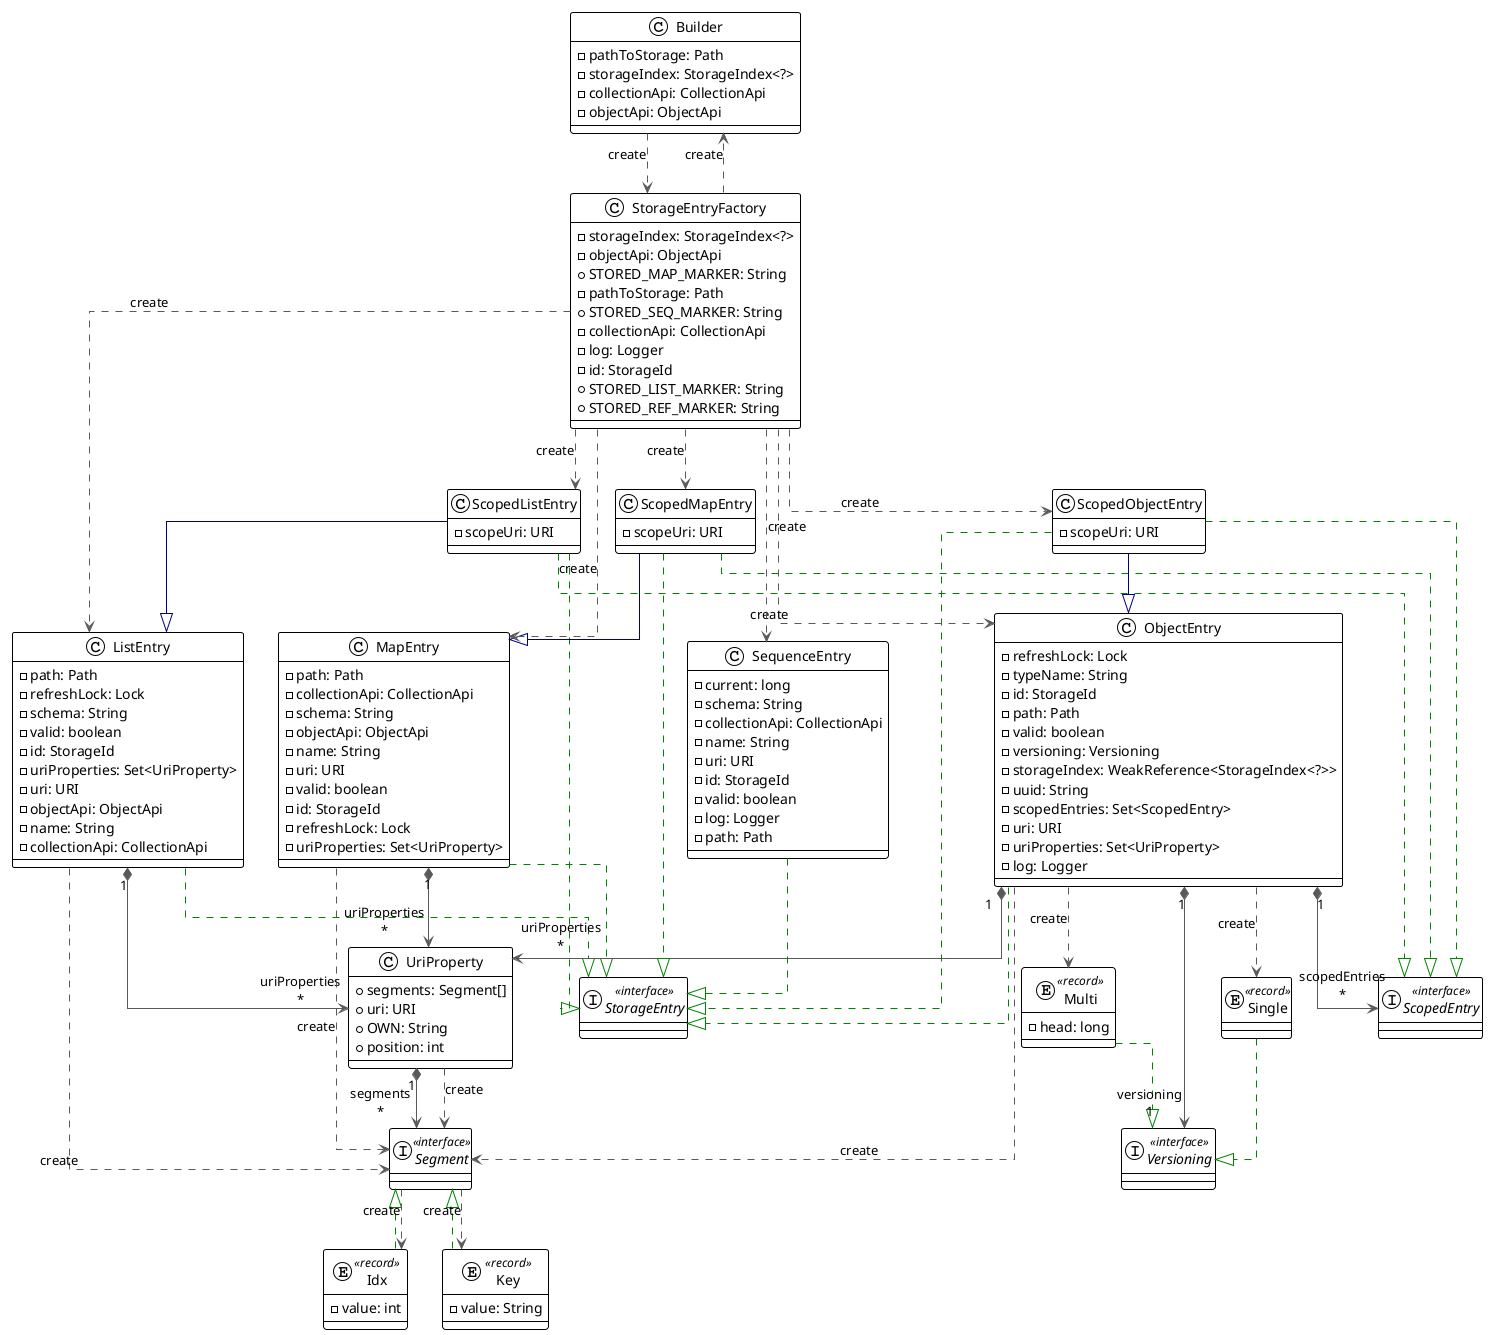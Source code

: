 @startuml

!theme plain
top to bottom direction
skinparam linetype ortho

class Builder {
  - pathToStorage: Path
  - storageIndex: StorageIndex<?>
  - collectionApi: CollectionApi
  - objectApi: ObjectApi
}
entity Idx << record >> {
  - value: int
}
entity Key << record >> {
  - value: String
}
class ListEntry {
  - path: Path
  - refreshLock: Lock
  - schema: String
  - valid: boolean
  - id: StorageId
  - uriProperties: Set<UriProperty>
  - uri: URI
  - objectApi: ObjectApi
  - name: String
  - collectionApi: CollectionApi
}
class MapEntry {
  - path: Path
  - collectionApi: CollectionApi
  - schema: String
  - objectApi: ObjectApi
  - name: String
  - uri: URI
  - valid: boolean
  - id: StorageId
  - refreshLock: Lock
  - uriProperties: Set<UriProperty>
}
entity Multi << record >> {
  - head: long
}
class ObjectEntry {
  - refreshLock: Lock
  - typeName: String
  - id: StorageId
  - path: Path
  - valid: boolean
  - versioning: Versioning
  - storageIndex: WeakReference<StorageIndex<?>>
  - uuid: String
  - scopedEntries: Set<ScopedEntry>
  - uri: URI
  - uriProperties: Set<UriProperty>
  - log: Logger
}
interface ScopedEntry << interface >>
class ScopedListEntry {
  - scopeUri: URI
}
class ScopedMapEntry {
  - scopeUri: URI
}
class ScopedObjectEntry {
  - scopeUri: URI
}
interface Segment << interface >>
class SequenceEntry {
  - current: long
  - schema: String
  - collectionApi: CollectionApi
  - name: String
  - uri: URI
  - id: StorageId
  - valid: boolean
  - log: Logger
  - path: Path
}
entity Single << record >>
interface StorageEntry << interface >>
class StorageEntryFactory {
  - storageIndex: StorageIndex<?>
  - objectApi: ObjectApi
  + STORED_MAP_MARKER: String
  - pathToStorage: Path
  + STORED_SEQ_MARKER: String
  - collectionApi: CollectionApi
  - log: Logger
  - id: StorageId
  + STORED_LIST_MARKER: String
  + STORED_REF_MARKER: String
}
class UriProperty {
  + segments: Segment[]
  + uri: URI
  + OWN: String
  + position: int
}
interface Versioning << interface >>

Builder              -[#595959,dashed]->  StorageEntryFactory : "«create»"
Idx                  -[#008200,dashed]-^  Segment             
Key                  -[#008200,dashed]-^  Segment             
ListEntry            -[#595959,dashed]->  Segment             : "«create»"
ListEntry            -[#008200,dashed]-^  StorageEntry        
ListEntry           "1" *-[#595959,plain]-> "uriProperties\n*" UriProperty         
MapEntry             -[#595959,dashed]->  Segment             : "«create»"
MapEntry             -[#008200,dashed]-^  StorageEntry        
MapEntry            "1" *-[#595959,plain]-> "uriProperties\n*" UriProperty         
Multi                -[#008200,dashed]-^  Versioning          
ObjectEntry          -[#595959,dashed]->  Multi               : "«create»"
ObjectEntry         "1" *-[#595959,plain]-> "scopedEntries\n*" ScopedEntry         
ObjectEntry          -[#595959,dashed]->  Segment             : "«create»"
ObjectEntry          -[#595959,dashed]->  Single              : "«create»"
ObjectEntry          -[#008200,dashed]-^  StorageEntry        
ObjectEntry         "1" *-[#595959,plain]-> "uriProperties\n*" UriProperty         
ObjectEntry         "1" *-[#595959,plain]-> "versioning\n1" Versioning          
ScopedListEntry      -[#000082,plain]-^  ListEntry           
ScopedListEntry      -[#008200,dashed]-^  ScopedEntry         
ScopedListEntry      -[#008200,dashed]-^  StorageEntry        
ScopedMapEntry       -[#000082,plain]-^  MapEntry            
ScopedMapEntry       -[#008200,dashed]-^  ScopedEntry         
ScopedMapEntry       -[#008200,dashed]-^  StorageEntry        
ScopedObjectEntry    -[#000082,plain]-^  ObjectEntry         
ScopedObjectEntry    -[#008200,dashed]-^  ScopedEntry         
ScopedObjectEntry    -[#008200,dashed]-^  StorageEntry        
Segment              -[#595959,dashed]->  Idx                 : "«create»"
Segment              -[#595959,dashed]->  Key                 : "«create»"
SequenceEntry        -[#008200,dashed]-^  StorageEntry        
Single               -[#008200,dashed]-^  Versioning          
StorageEntryFactory  -[#595959,dashed]->  Builder             : "«create»"
StorageEntryFactory  -[#595959,dashed]->  ListEntry           : "«create»"
StorageEntryFactory  -[#595959,dashed]->  MapEntry            : "«create»"
StorageEntryFactory  -[#595959,dashed]->  ObjectEntry         : "«create»"
StorageEntryFactory  -[#595959,dashed]->  ScopedListEntry     : "«create»"
StorageEntryFactory  -[#595959,dashed]->  ScopedMapEntry      : "«create»"
StorageEntryFactory  -[#595959,dashed]->  ScopedObjectEntry   : "«create»"
StorageEntryFactory  -[#595959,dashed]->  SequenceEntry       : "«create»"
UriProperty         "1" *-[#595959,plain]-> "segments\n*" Segment             
UriProperty          -[#595959,dashed]->  Segment             : "«create»"
@enduml
